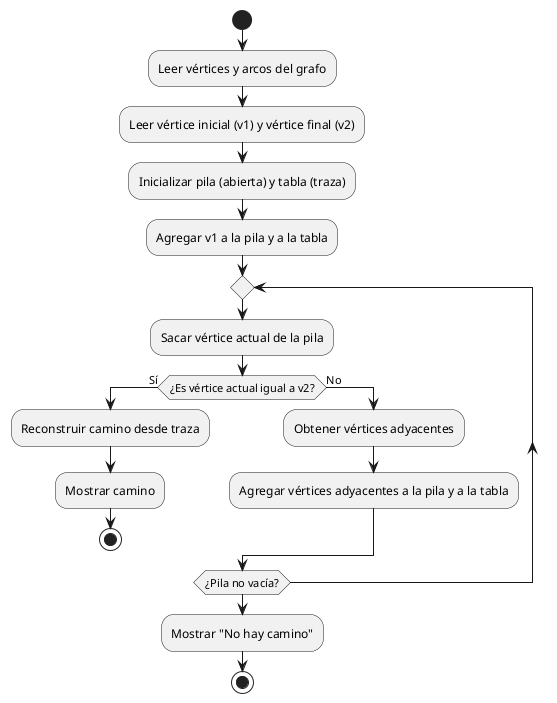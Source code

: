 @startuml
start

:Leer vértices y arcos del grafo;
:Leer vértice inicial (v1) y vértice final (v2);

:Inicializar pila (abierta) y tabla (traza);
:Agregar v1 a la pila y a la tabla;

repeat
    :Sacar vértice actual de la pila;
    if (¿Es vértice actual igual a v2?) then (Sí)
        :Reconstruir camino desde traza;
        :Mostrar camino;
        stop
    else (No)
        :Obtener vértices adyacentes;
        :Agregar vértices adyacentes a la pila y a la tabla;
    endif
repeat while (¿Pila no vacía?)

:Mostrar "No hay camino";
stop
@enduml